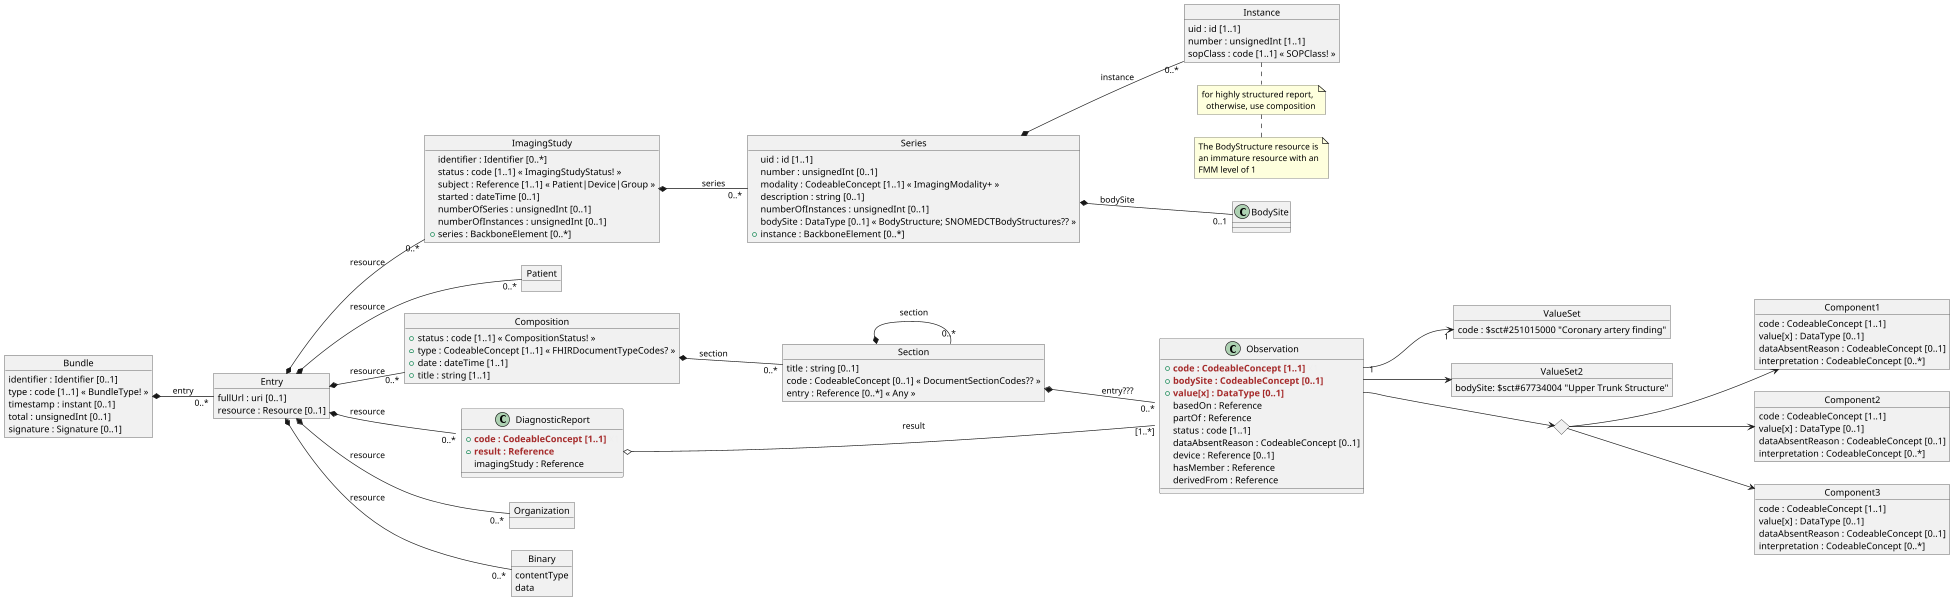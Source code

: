 @startuml PERT
'https://plantuml.com/object-diagram

scale 600 height
hide @unlinked

left to right direction

object Bundle {
    identifier : Identifier [0..1]
    type : code [1..1] « BundleType! »
    timestamp : instant [0..1]
    total : unsignedInt [0..1]
    signature : Signature [0..1]
}

object Entry {
    fullUrl : uri [0..1]
    resource : Resource [0..1]
}

Bundle *--"0..*" Entry : entry

object Patient {
}

object Composition {
'    url : uri [0..1]
'    identifier : Identifier [0..1]
'    version : string [0..1]
    +status : code [1..1] « CompositionStatus! »
    +type : CodeableConcept [1..1] « FHIRDocumentTypeCodes? »
'    category : CodeableConcept [0..*] « ReferencedItemCategoryValueSet?? »
'    subject : Reference [0..1] « Any »
'    encounter : Reference [0..1] « Encounter »
    +date : dateTime [1..1]
'    useContext : UsageContext [0..*]
'    author : Reference [1..*] « Practitioner|PractitionerRole|Device|
'    Patient|RelatedPerson|Organization »
'    name : string [0..1]
    +title : string [1..1]
'    note : Annotation [0..*]
'    confidentiality : code [0..1] « Confidentiality! »
'    custodian : Reference [0..1] « Organization »
'    relatesTo : RelatedArtifact [0..*]
}

object Section {
    title : string [0..1]
    code : CodeableConcept [0..1] « DocumentSectionCodes?? »
'    author : Reference [0..*] « Practitioner|PractitionerRole|Device|
'    Patient|RelatedPerson|Organization »
'    focus : Reference [0..1] « Any »
'    text : Narrative [0..1]
'    mode : code [0..1] « ListMode! »
'    orderedBy : CodeableConcept [0..1] « ListOrderCodes? »
    entry : Reference [0..*] « Any »
'    emptyReason : CodeableConcept [0..1] « ListEmptyReasons? »
}

Composition *--"0..*" Section : section
Section *--"0..*" Section : section

Section *--"0..*" Observation : entry???

object Organization {
}

object ImagingStudy {
    identifier : Identifier [0..*]
    status : code [1..1] « ImagingStudyStatus! »
'    modality : CodeableConcept [0..*] « ImagingModality+ »
    subject : Reference [1..1] « Patient|Device|Group »
'    encounter : Reference [0..1] « Encounter »
    started : dateTime [0..1]
'    basedOn : Reference [0..*] « CarePlan|ServiceRequest|Appointment|
'    AppointmentResponse|Task »
'    referrer : Reference [0..1] « Practitioner|PractitionerRole »
'    interpreter : Reference [0..*] « Practitioner|PractitionerRole »
'    endpoint : Reference [0..*] « Endpoint »
    numberOfSeries : unsignedInt [0..1]
    numberOfInstances : unsignedInt [0..1]
'    procedure : DataType [0..*] « Procedure; ImagingProcedureCode? »
'    location : Reference [0..1] « Location »
'    reason : DataType [0..*] « Condition|Observation|DiagnosticReport|
'    DocumentReference; ProcedureReasonCodes?? »
'    note : Annotation [0..*]
'    description : string [0..1]
    +series : BackboneElement [0..*]
}

object Binary{
    contentType
    data
}

object Series{
    uid : id [1..1]
    number : unsignedInt [0..1]
    modality : CodeableConcept [1..1] « ImagingModality+ »
    description : string [0..1]
    numberOfInstances : unsignedInt [0..1]
'    endpoint : Reference [0..*] « Endpoint »
    bodySite : DataType [0..1] « BodyStructure; SNOMEDCTBodyStructures?? »
'    laterality : CodeableConcept [0..1] « Laterality?? »
'    specimen : Reference [0..*] « Specimen »
'    started : dateTime [0..1]
    +instance : BackboneElement [0..*]
}

Entry *--"0..*" Patient : resource
Entry *--"0..*" Composition : resource
Entry *--"0..*" Organization : resource
Entry *--"0..*" ImagingStudy : resource
Entry *--"0..*" DiagnosticReport : resource
Entry *--"0..*" Binary : resource

ImagingStudy *--"0..*" Series : series
Series *--"0..1" BodySite : bodySite

object Instance {
    uid : id [1..1]
    number : unsignedInt [1..1]
    sopClass : code [1..1] « SOPClass! »
}
Series *--"0..*" Instance : instance

object DiagnosticReport {
'    identifier : Identifier
'    basedOn : Reference
'    status : code [1..1]
'    category : CodeableConcept
  + <b><color brown>code : CodeableConcept [1..1]</color></b> <color #eee>X1</color>
'    subject : Reference [0..1]
'    encounter : Reference [0..1]
'    effective[x] : DataType [0..1]
'    issued : instant [0..1]
'    performer : Reference
'    resultsInterpreter : Reference
'    specimen : Reference
  + <b><color brown>result : Reference</color></b>
'    note : Annotation
    imagingStudy : Reference
'    composition : Reference [0..1]
'    conclusion : string [0..1]
'    conclusionCode : CodeableConcept
'    presentedForm : Attachment
'    Media
'    comment : string [0..1]
'    link : Reference [1..1]
}
note bottom
  for highly structured report,
    otherwise, use composition
end note

'DiagnosticReport::basedOn -- Procedure
DiagnosticReport::result o--- "[1..*]" Observation : result


object Observation{
'    identifier : Identifier
  +  <b><color brown>code : CodeableConcept [1..1]</color></b> <color #eee>X1</color>
  +  <b><color brown>bodySite : CodeableConcept [0..1]</color></b>
  +  <b><color brown>value[x] : DataType [0..1]</color></b>
'    instantiates[x] : DataType [0..1]
    basedOn : Reference
    partOf : Reference
    status : code [1..1]
'    category : CodeableConcept
'    subject : Reference [0..1]
'    focus : Reference
'    encounter : Reference [0..1]
'    effective[x] : DataType [0..1]
'    issued : instant [0..1]
'    performer : Reference
    dataAbsentReason : CodeableConcept [0..1]
'    interpretation : CodeableConcept
'    note : Annotation
'    method : CodeableConcept [0..1]
'    specimen : Reference [0..1]
    device : Reference [0..1]
    hasMember : Reference
    derivedFrom : Reference
'    ReferenceRange
'    low : Quantity(SimpleQuantity) [0..1]
'    high : Quantity(SimpleQuantity) [0..1]
'    type : CodeableConcept [0..1]
'    appliesTo : CodeableConcept
'    age : Range [0..1]
'    text : string [0..1]
}

object BodySite {

}

note bottom
  The BodyStructure resource is
  an immature resource with an
  FMM level of 1
end note

object Component1 {
    code : CodeableConcept [1..1]
    value[x] : DataType [0..1]
    dataAbsentReason : CodeableConcept [0..1]
    interpretation : CodeableConcept [0..*]
}

object Component2 {
    code : CodeableConcept [1..1]
    value[x] : DataType [0..1]
    dataAbsentReason : CodeableConcept [0..1]
    interpretation : CodeableConcept [0..*]
}

object Component3 {
    code : CodeableConcept [1..1]
    value[x] : DataType [0..1]
    dataAbsentReason : CodeableConcept [0..1]
    interpretation : CodeableConcept [0..*]
}

object ValueSet {
    code : $sct#251015000 "Coronary artery finding"
}

<> d1

object ValueSet2{
    bodySite: $sct#67734004 "Upper Trunk Structure"
}

Observation::X1 "1" ---> "1" ValueSet::code
Observation::bodySite ---> ValueSet2
Observation::value ---> d1
d1 ---> Component1
d1 ---> Component2
d1 ---> Component3

@enduml
